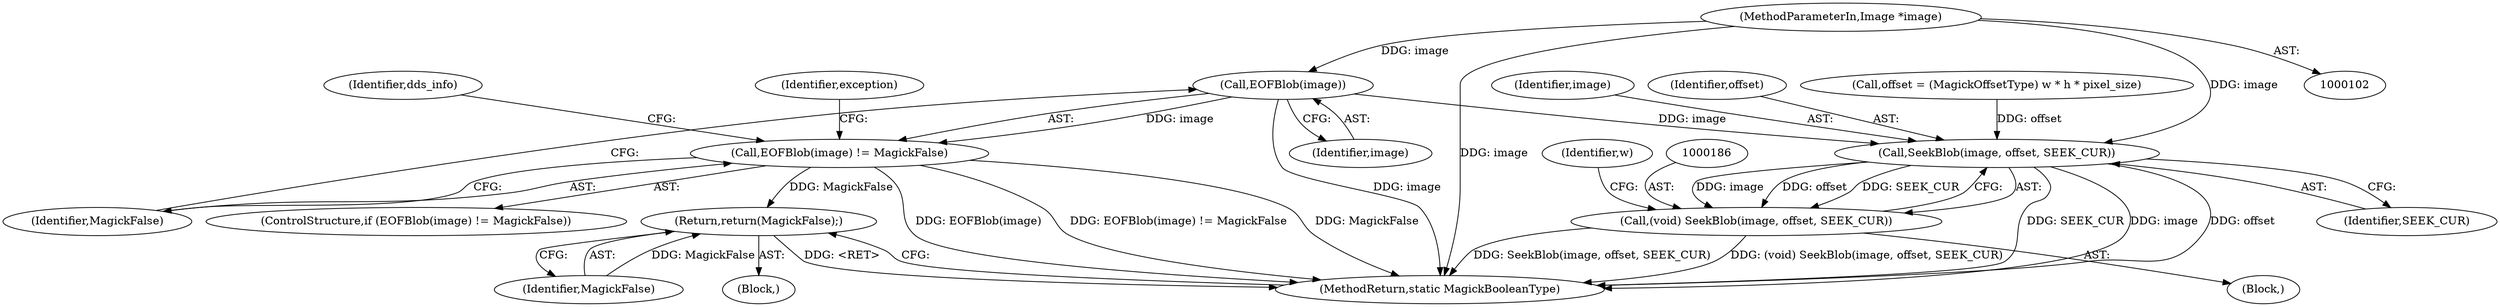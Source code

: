 digraph "0_ImageMagick_21eae25a8db5fdcd112dbcfcd9e5c37e32d32e2f_0@pointer" {
"1000114" [label="(Call,EOFBlob(image))"];
"1000103" [label="(MethodParameterIn,Image *image)"];
"1000113" [label="(Call,EOFBlob(image) != MagickFalse)"];
"1000125" [label="(Return,return(MagickFalse);)"];
"1000187" [label="(Call,SeekBlob(image, offset, SEEK_CUR))"];
"1000185" [label="(Call,(void) SeekBlob(image, offset, SEEK_CUR))"];
"1000192" [label="(Identifier,w)"];
"1000185" [label="(Call,(void) SeekBlob(image, offset, SEEK_CUR))"];
"1000113" [label="(Call,EOFBlob(image) != MagickFalse)"];
"1000187" [label="(Call,SeekBlob(image, offset, SEEK_CUR))"];
"1000115" [label="(Identifier,image)"];
"1000175" [label="(Block,)"];
"1000126" [label="(Identifier,MagickFalse)"];
"1000190" [label="(Identifier,SEEK_CUR)"];
"1000188" [label="(Identifier,image)"];
"1000201" [label="(MethodReturn,static MagickBooleanType)"];
"1000116" [label="(Identifier,MagickFalse)"];
"1000125" [label="(Return,return(MagickFalse);)"];
"1000189" [label="(Identifier,offset)"];
"1000114" [label="(Call,EOFBlob(image))"];
"1000103" [label="(MethodParameterIn,Image *image)"];
"1000117" [label="(Block,)"];
"1000176" [label="(Call,offset = (MagickOffsetType) w * h * pixel_size)"];
"1000119" [label="(Identifier,exception)"];
"1000131" [label="(Identifier,dds_info)"];
"1000112" [label="(ControlStructure,if (EOFBlob(image) != MagickFalse))"];
"1000114" -> "1000113"  [label="AST: "];
"1000114" -> "1000115"  [label="CFG: "];
"1000115" -> "1000114"  [label="AST: "];
"1000116" -> "1000114"  [label="CFG: "];
"1000114" -> "1000201"  [label="DDG: image"];
"1000114" -> "1000113"  [label="DDG: image"];
"1000103" -> "1000114"  [label="DDG: image"];
"1000114" -> "1000187"  [label="DDG: image"];
"1000103" -> "1000102"  [label="AST: "];
"1000103" -> "1000201"  [label="DDG: image"];
"1000103" -> "1000187"  [label="DDG: image"];
"1000113" -> "1000112"  [label="AST: "];
"1000113" -> "1000116"  [label="CFG: "];
"1000116" -> "1000113"  [label="AST: "];
"1000119" -> "1000113"  [label="CFG: "];
"1000131" -> "1000113"  [label="CFG: "];
"1000113" -> "1000201"  [label="DDG: EOFBlob(image)"];
"1000113" -> "1000201"  [label="DDG: EOFBlob(image) != MagickFalse"];
"1000113" -> "1000201"  [label="DDG: MagickFalse"];
"1000113" -> "1000125"  [label="DDG: MagickFalse"];
"1000125" -> "1000117"  [label="AST: "];
"1000125" -> "1000126"  [label="CFG: "];
"1000126" -> "1000125"  [label="AST: "];
"1000201" -> "1000125"  [label="CFG: "];
"1000125" -> "1000201"  [label="DDG: <RET>"];
"1000126" -> "1000125"  [label="DDG: MagickFalse"];
"1000187" -> "1000185"  [label="AST: "];
"1000187" -> "1000190"  [label="CFG: "];
"1000188" -> "1000187"  [label="AST: "];
"1000189" -> "1000187"  [label="AST: "];
"1000190" -> "1000187"  [label="AST: "];
"1000185" -> "1000187"  [label="CFG: "];
"1000187" -> "1000201"  [label="DDG: SEEK_CUR"];
"1000187" -> "1000201"  [label="DDG: image"];
"1000187" -> "1000201"  [label="DDG: offset"];
"1000187" -> "1000185"  [label="DDG: image"];
"1000187" -> "1000185"  [label="DDG: offset"];
"1000187" -> "1000185"  [label="DDG: SEEK_CUR"];
"1000176" -> "1000187"  [label="DDG: offset"];
"1000185" -> "1000175"  [label="AST: "];
"1000186" -> "1000185"  [label="AST: "];
"1000192" -> "1000185"  [label="CFG: "];
"1000185" -> "1000201"  [label="DDG: (void) SeekBlob(image, offset, SEEK_CUR)"];
"1000185" -> "1000201"  [label="DDG: SeekBlob(image, offset, SEEK_CUR)"];
}
